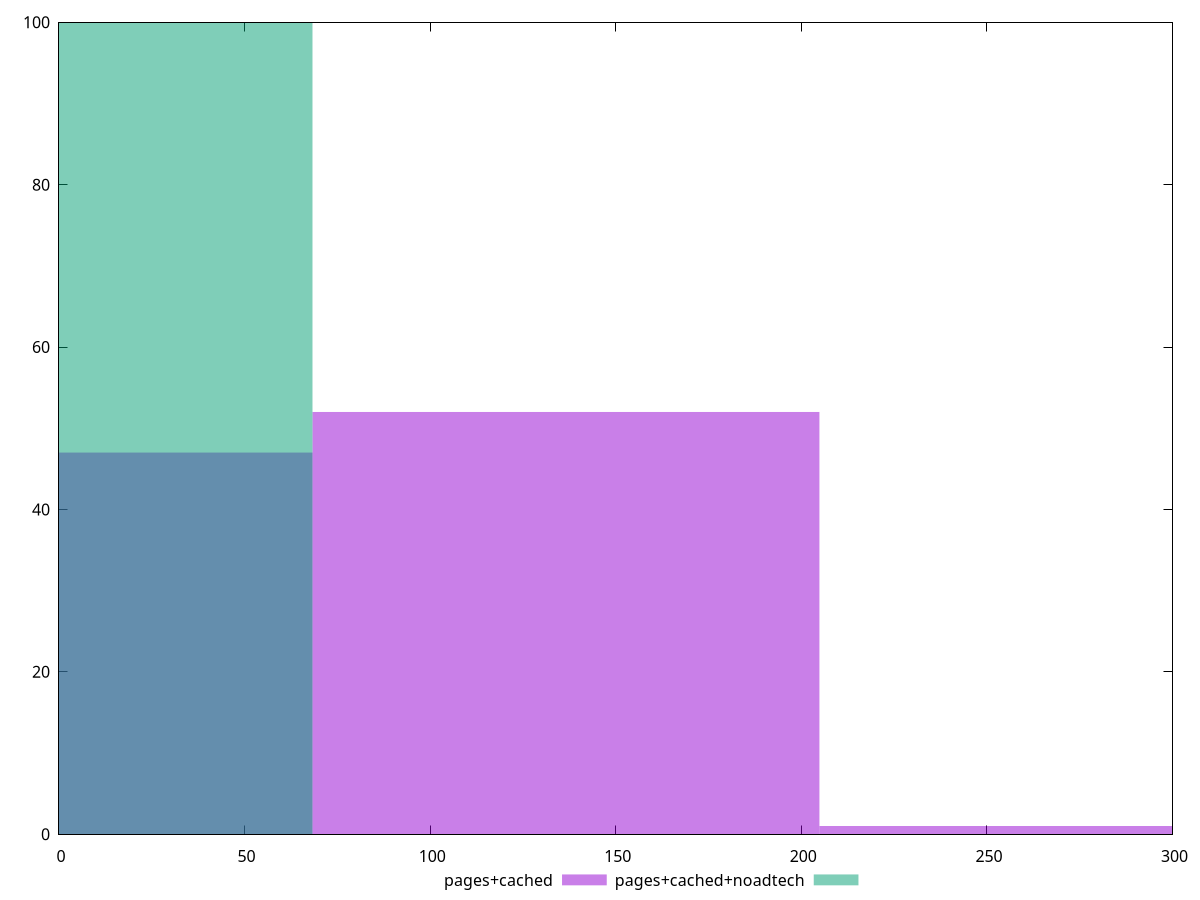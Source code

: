 reset

$pagesCached <<EOF
136.58371101331866 52
0 47
273.1674220266373 1
EOF

$pagesCachedNoadtech <<EOF
0 100
EOF

set key outside below
set boxwidth 136.58371101331866
set xrange [0:300]
set yrange [0:100]
set trange [0:100]
set style fill transparent solid 0.5 noborder
set terminal svg size 640, 500 enhanced background rgb 'white'
set output "report_00009_2021-02-08T22-37-41.559Z/unminified-css/comparison/histogram/1_vs_2.svg"

plot $pagesCached title "pages+cached" with boxes, \
     $pagesCachedNoadtech title "pages+cached+noadtech" with boxes

reset
